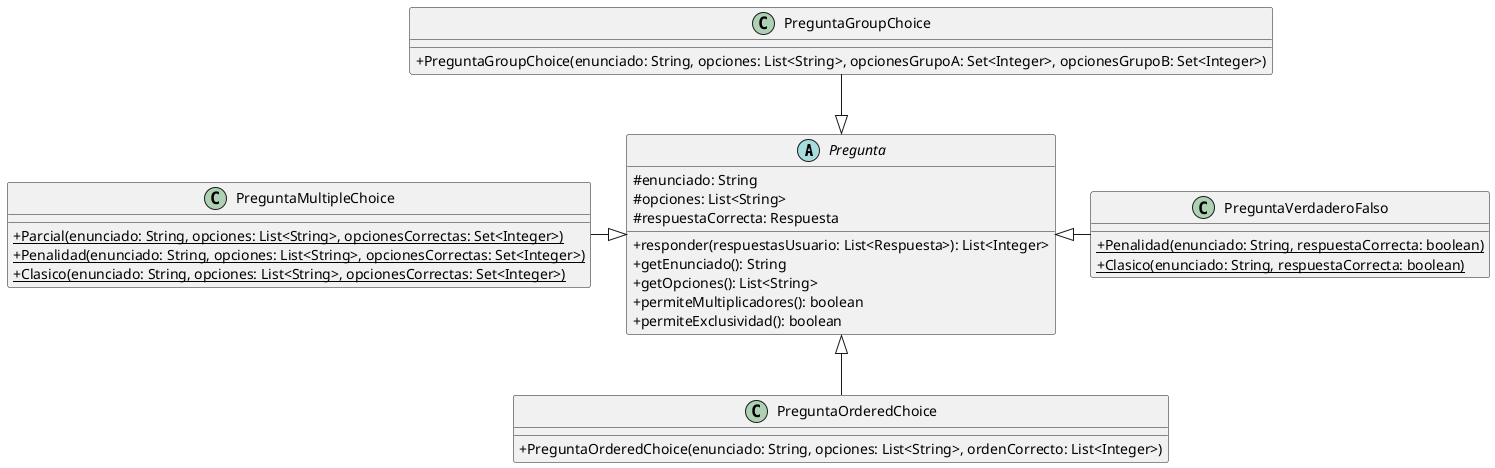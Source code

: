 @startuml
skinparam classAttributeIconSize 0

abstract class Pregunta {
    # enunciado: String
    # opciones: List<String>
    # respuestaCorrecta: Respuesta
    + responder(respuestasUsuario: List<Respuesta>): List<Integer>
    + getEnunciado(): String
    + getOpciones(): List<String>
    + permiteMultiplicadores(): boolean
    + permiteExclusividad(): boolean
}

class PreguntaVerdaderoFalso {
    + {static} Penalidad(enunciado: String, respuestaCorrecta: boolean)
    + {static} Clasico(enunciado: String, respuestaCorrecta: boolean)
}

class PreguntaGroupChoice {
    + PreguntaGroupChoice(enunciado: String, opciones: List<String>, opcionesGrupoA: Set<Integer>, opcionesGrupoB: Set<Integer>)
}

class PreguntaOrderedChoice {
    + PreguntaOrderedChoice(enunciado: String, opciones: List<String>, ordenCorrecto: List<Integer>)
}

class PreguntaMultipleChoice {
    + {static} Parcial(enunciado: String, opciones: List<String>, opcionesCorrectas: Set<Integer>)
    + {static} Penalidad(enunciado: String, opciones: List<String>, opcionesCorrectas: Set<Integer>)
    + {static} Clasico(enunciado: String, opciones: List<String>, opcionesCorrectas: Set<Integer>)
}

'Ordenamiento De Cuadrados

'Herencia --|> cumple la relación 'es un'
Pregunta <|-up- PreguntaGroupChoice
Pregunta <|-left- PreguntaMultipleChoice
Pregunta <|-down- PreguntaOrderedChoice
Pregunta <|-right- PreguntaVerdaderoFalso

'Asociacion --> un objeto guarda a otro

'Agregacion --o un objeto esta compuesto por otro pero no lo necesita para vivir

'Composicion --* un objeto es dueño de otro

'Dependencia ..> un objeto utiliza a otro porque lo recibe/devuelve

'Interfaces ..|> colección de declaraciones de métodos sin implemetnar


@enduml